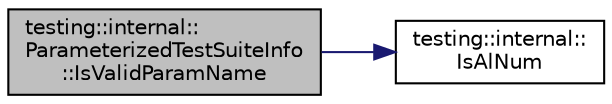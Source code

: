digraph "testing::internal::ParameterizedTestSuiteInfo::IsValidParamName"
{
 // LATEX_PDF_SIZE
  bgcolor="transparent";
  edge [fontname="Helvetica",fontsize="10",labelfontname="Helvetica",labelfontsize="10"];
  node [fontname="Helvetica",fontsize="10",shape=record];
  rankdir="LR";
  Node1 [label="testing::internal::\lParameterizedTestSuiteInfo\l::IsValidParamName",height=0.2,width=0.4,color="black", fillcolor="grey75", style="filled", fontcolor="black",tooltip=" "];
  Node1 -> Node2 [color="midnightblue",fontsize="10",style="solid",fontname="Helvetica"];
  Node2 [label="testing::internal::\lIsAlNum",height=0.2,width=0.4,color="black",URL="$namespacetesting_1_1internal.html#a83802e7f23324cd512232203662e1a98",tooltip=" "];
}
